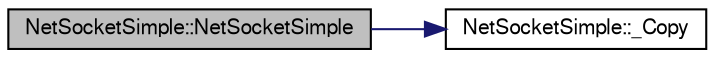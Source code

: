 digraph G
{
  edge [fontname="FreeSans",fontsize="10",labelfontname="FreeSans",labelfontsize="10"];
  node [fontname="FreeSans",fontsize="10",shape=record];
  rankdir=LR;
  Node1 [label="NetSocketSimple::NetSocketSimple",height=0.2,width=0.4,color="black", fillcolor="grey75", style="filled" fontcolor="black"];
  Node1 -> Node2 [color="midnightblue",fontsize="10",style="solid"];
  Node2 [label="NetSocketSimple::_Copy",height=0.2,width=0.4,color="black", fillcolor="white", style="filled",URL="$class_net_socket_simple.html#abda3cdbc03d8d2aaf9049a0b51cb5020"];
}
